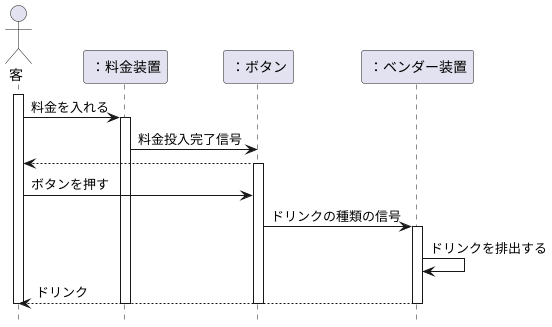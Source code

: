 @startuml 自動販売機
hide footbox

actor 客 as guest
participant "：料金装置" as money
participant "：ボタン" as bottom
participant "：ベンダー装置" as vender
activate guest
guest -> money: 料金を入れる
activate money
money -> bottom: 料金投入完了信号
guest <-- bottom
activate bottom
guest -> bottom: ボタンを押す
bottom -> vender: ドリンクの種類の信号
activate vender
vender -> vender: ドリンクを排出する
guest <-- vender: ドリンク
deactivate vender
deactivate bottom 
deactivate money
deactivate guest

@enduml